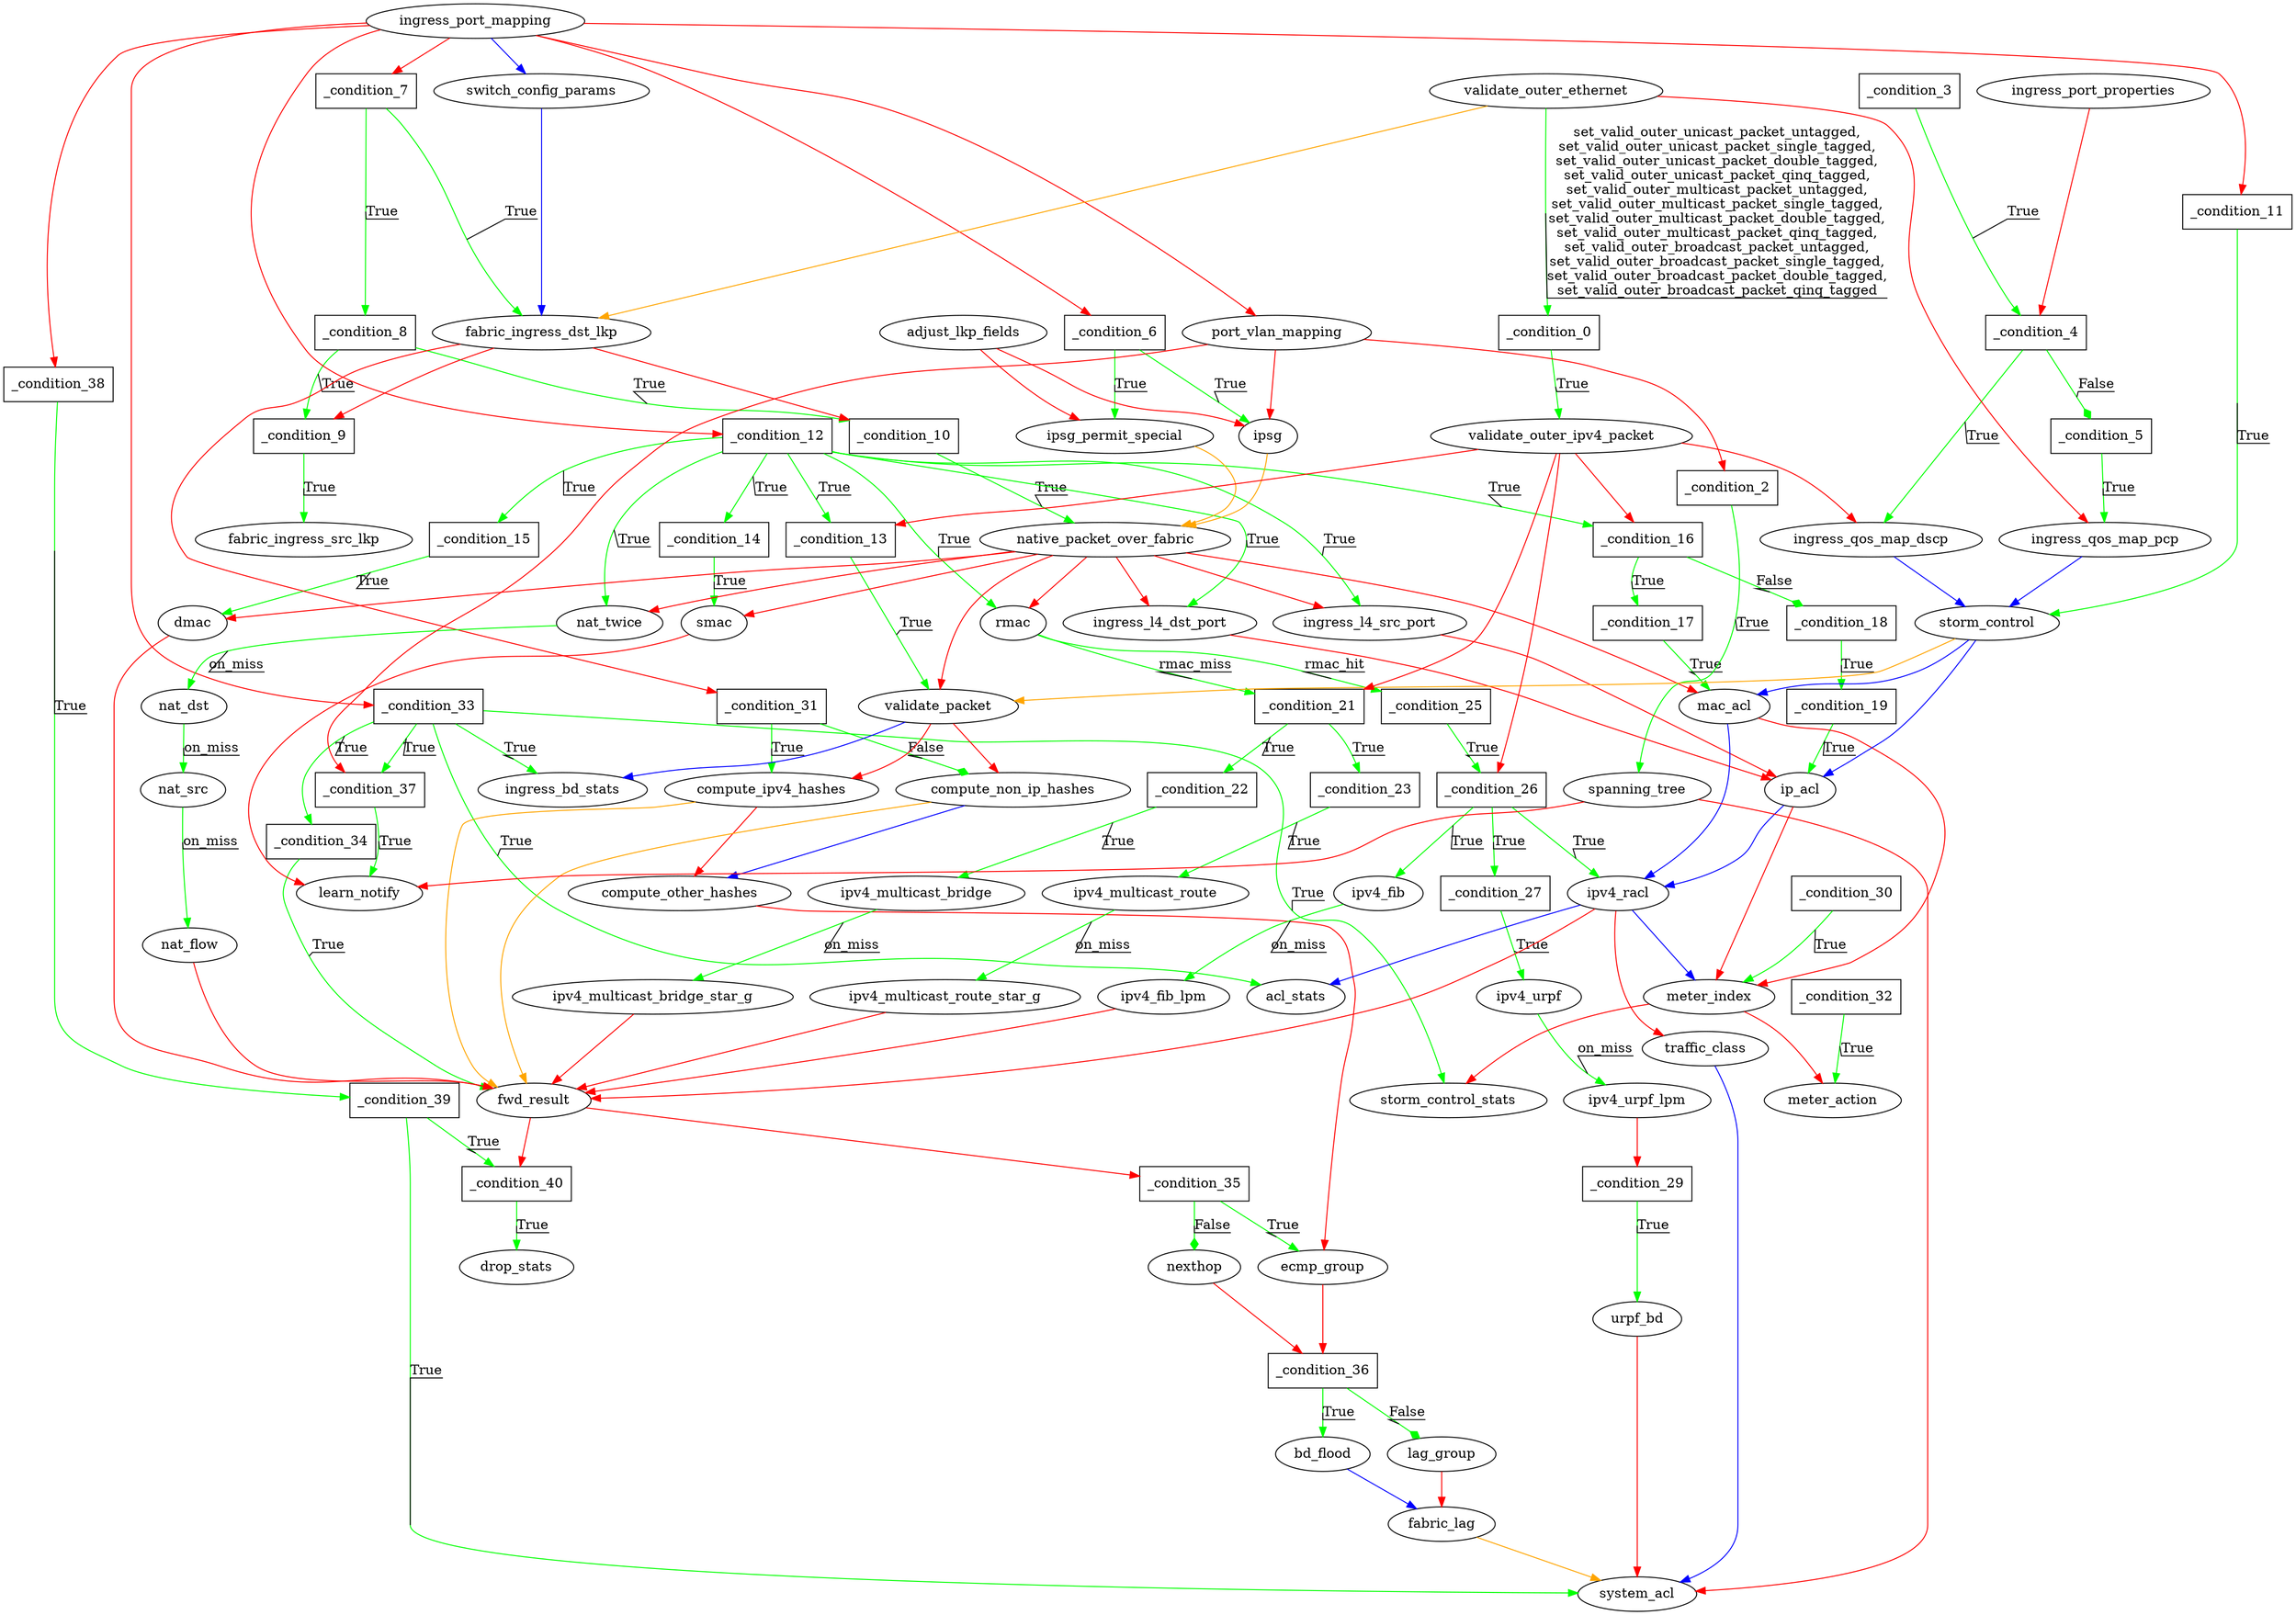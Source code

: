 digraph ingress {
_condition_0 [ shape=box label="_condition_0"];
_condition_10 [ shape=box label="_condition_10"];
_condition_11 [ shape=box label="_condition_11"];
_condition_12 [ shape=box label="_condition_12"];
_condition_13 [ shape=box label="_condition_13"];
_condition_14 [ shape=box label="_condition_14"];
_condition_15 [ shape=box label="_condition_15"];
_condition_16 [ shape=box label="_condition_16"];
_condition_17 [ shape=box label="_condition_17"];
_condition_18 [ shape=box label="_condition_18"];
_condition_19 [ shape=box label="_condition_19"];
_condition_2 [ shape=box label="_condition_2"];
_condition_21 [ shape=box label="_condition_21"];
_condition_22 [ shape=box label="_condition_22"];
_condition_23 [ shape=box label="_condition_23"];
_condition_25 [ shape=box label="_condition_25"];
_condition_26 [ shape=box label="_condition_26"];
_condition_27 [ shape=box label="_condition_27"];
_condition_29 [ shape=box label="_condition_29"];
_condition_3 [ shape=box label="_condition_3"];
_condition_30 [ shape=box label="_condition_30"];
_condition_31 [ shape=box label="_condition_31"];
_condition_32 [ shape=box label="_condition_32"];
_condition_33 [ shape=box label="_condition_33"];
_condition_34 [ shape=box label="_condition_34"];
_condition_35 [ shape=box label="_condition_35"];
_condition_36 [ shape=box label="_condition_36"];
_condition_37 [ shape=box label="_condition_37"];
_condition_38 [ shape=box label="_condition_38"];
_condition_39 [ shape=box label="_condition_39"];
_condition_4 [ shape=box label="_condition_4"];
_condition_40 [ shape=box label="_condition_40"];
_condition_5 [ shape=box label="_condition_5"];
_condition_6 [ shape=box label="_condition_6"];
_condition_7 [ shape=box label="_condition_7"];
_condition_8 [ shape=box label="_condition_8"];
_condition_9 [ shape=box label="_condition_9"];
acl_stats [ label="acl_stats"];
adjust_lkp_fields [ label="adjust_lkp_fields"];
bd_flood [ label="bd_flood"];
compute_ipv4_hashes [ label="compute_ipv4_hashes"];
compute_non_ip_hashes [ label="compute_non_ip_hashes"];
compute_other_hashes [ label="compute_other_hashes"];
dmac [ label="dmac"];
drop_stats [ label="drop_stats"];
ecmp_group [ label="ecmp_group"];
fabric_ingress_dst_lkp [ label="fabric_ingress_dst_lkp"];
fabric_ingress_src_lkp [ label="fabric_ingress_src_lkp"];
fabric_lag [ label="fabric_lag"];
fwd_result [ label="fwd_result"];
ingress_bd_stats [ label="ingress_bd_stats"];
ingress_l4_dst_port [ label="ingress_l4_dst_port"];
ingress_l4_src_port [ label="ingress_l4_src_port"];
ingress_port_mapping [ label="ingress_port_mapping"];
ingress_port_properties [ label="ingress_port_properties"];
ingress_qos_map_dscp [ label="ingress_qos_map_dscp"];
ingress_qos_map_pcp [ label="ingress_qos_map_pcp"];
ip_acl [ label="ip_acl"];
ipsg [ label="ipsg"];
ipsg_permit_special [ label="ipsg_permit_special"];
ipv4_fib [ label="ipv4_fib"];
ipv4_fib_lpm [ label="ipv4_fib_lpm"];
ipv4_multicast_bridge [ label="ipv4_multicast_bridge"];
ipv4_multicast_bridge_star_g [ label="ipv4_multicast_bridge_star_g"];
ipv4_multicast_route [ label="ipv4_multicast_route"];
ipv4_multicast_route_star_g [ label="ipv4_multicast_route_star_g"];
ipv4_racl [ label="ipv4_racl"];
ipv4_urpf [ label="ipv4_urpf"];
ipv4_urpf_lpm [ label="ipv4_urpf_lpm"];
lag_group [ label="lag_group"];
learn_notify [ label="learn_notify"];
mac_acl [ label="mac_acl"];
meter_action [ label="meter_action"];
meter_index [ label="meter_index"];
nat_dst [ label="nat_dst"];
nat_flow [ label="nat_flow"];
nat_src [ label="nat_src"];
nat_twice [ label="nat_twice"];
native_packet_over_fabric [ label="native_packet_over_fabric"];
nexthop [ label="nexthop"];
port_vlan_mapping [ label="port_vlan_mapping"];
rmac [ label="rmac"];
smac [ label="smac"];
spanning_tree [ label="spanning_tree"];
storm_control [ label="storm_control"];
storm_control_stats [ label="storm_control_stats"];
switch_config_params [ label="switch_config_params"];
system_acl [ label="system_acl"];
traffic_class [ label="traffic_class"];
urpf_bd [ label="urpf_bd"];
validate_outer_ethernet [ label="validate_outer_ethernet"];
validate_outer_ipv4_packet [ label="validate_outer_ipv4_packet"];
validate_packet [ label="validate_packet"];
_condition_0 -> validate_outer_ipv4_packet [color=green label="True" decorate=true ];
_condition_10 -> native_packet_over_fabric [color=green label="True" decorate=true ];
_condition_11 -> storm_control [color=green label="True" decorate=true ];
_condition_12 -> _condition_13 [color=green label="True" decorate=true ];
_condition_12 -> _condition_14 [color=green label="True" decorate=true ];
_condition_12 -> _condition_15 [color=green label="True" decorate=true ];
_condition_12 -> _condition_16 [color=green label="True" decorate=true ];
_condition_12 -> ingress_l4_dst_port [color=green label="True" decorate=true ];
_condition_12 -> ingress_l4_src_port [color=green label="True" decorate=true ];
_condition_12 -> nat_twice [color=green label="True" decorate=true ];
_condition_12 -> rmac [color=green label="True" decorate=true ];
_condition_13 -> validate_packet [color=green label="True" decorate=true ];
_condition_14 -> smac [color=green label="True" decorate=true ];
_condition_15 -> dmac [color=green label="True" decorate=true ];
_condition_16 -> _condition_17 [color=green label="True" decorate=true ];
_condition_16 -> _condition_18 [color=green label="False" decorate=true  arrowhead = diamond];
_condition_17 -> mac_acl [color=green label="True" decorate=true ];
_condition_18 -> _condition_19 [color=green label="True" decorate=true ];
_condition_19 -> ip_acl [color=green label="True" decorate=true ];
_condition_2 -> spanning_tree [color=green label="True" decorate=true ];
_condition_21 -> _condition_22 [color=green label="True" decorate=true ];
_condition_21 -> _condition_23 [color=green label="True" decorate=true ];
_condition_22 -> ipv4_multicast_bridge [color=green label="True" decorate=true ];
_condition_23 -> ipv4_multicast_route [color=green label="True" decorate=true ];
_condition_25 -> _condition_26 [color=green label="True" decorate=true ];
_condition_26 -> _condition_27 [color=green label="True" decorate=true ];
_condition_26 -> ipv4_fib [color=green label="True" decorate=true ];
_condition_26 -> ipv4_racl [color=green label="True" decorate=true ];
_condition_27 -> ipv4_urpf [color=green label="True" decorate=true ];
_condition_29 -> urpf_bd [color=green label="True" decorate=true ];
_condition_3 -> _condition_4 [color=green label="True" decorate=true ];
_condition_30 -> meter_index [color=green label="True" decorate=true ];
_condition_31 -> compute_ipv4_hashes [color=green label="True" decorate=true ];
_condition_31 -> compute_non_ip_hashes [color=green label="False" decorate=true  arrowhead = diamond];
_condition_32 -> meter_action [color=green label="True" decorate=true ];
_condition_33 -> _condition_34 [color=green label="True" decorate=true ];
_condition_33 -> _condition_37 [color=green label="True" decorate=true ];
_condition_33 -> acl_stats [color=green label="True" decorate=true ];
_condition_33 -> ingress_bd_stats [color=green label="True" decorate=true ];
_condition_33 -> storm_control_stats [color=green label="True" decorate=true ];
_condition_34 -> fwd_result [color=green label="True" decorate=true ];
_condition_35 -> ecmp_group [color=green label="True" decorate=true ];
_condition_35 -> nexthop [color=green label="False" decorate=true  arrowhead = diamond];
_condition_36 -> bd_flood [color=green label="True" decorate=true ];
_condition_36 -> lag_group [color=green label="False" decorate=true  arrowhead = diamond];
_condition_37 -> learn_notify [color=green label="True" decorate=true ];
_condition_38 -> _condition_39 [color=green label="True" decorate=true ];
_condition_39 -> _condition_40 [color=green label="True" decorate=true ];
_condition_39 -> system_acl [color=green label="True" decorate=true ];
_condition_4 -> _condition_5 [color=green label="False" decorate=true  arrowhead = diamond];
_condition_4 -> ingress_qos_map_dscp [color=green label="True" decorate=true ];
_condition_40 -> drop_stats [color=green label="True" decorate=true ];
_condition_5 -> ingress_qos_map_pcp [color=green label="True" decorate=true ];
_condition_6 -> ipsg [color=green label="True" decorate=true ];
_condition_6 -> ipsg_permit_special [color=green label="True" decorate=true ];
_condition_7 -> _condition_8 [color=green label="True" decorate=true ];
_condition_7 -> fabric_ingress_dst_lkp [color=green label="True" decorate=true ];
_condition_8 -> _condition_10 [color=green label="True" decorate=true ];
_condition_8 -> _condition_9 [color=green label="True" decorate=true ];
_condition_9 -> fabric_ingress_src_lkp [color=green label="True" decorate=true ];
adjust_lkp_fields -> ipsg [color=red ];
adjust_lkp_fields -> ipsg_permit_special [color=red ];
bd_flood -> fabric_lag [color=blue ];
compute_ipv4_hashes -> compute_other_hashes [color=red ];
compute_ipv4_hashes -> fwd_result [color=orange ];
compute_non_ip_hashes -> compute_other_hashes [color=blue ];
compute_non_ip_hashes -> fwd_result [color=orange ];
compute_other_hashes -> ecmp_group [color=red ];
dmac -> fwd_result [color=red ];
ecmp_group -> _condition_36 [color=red ];
fabric_ingress_dst_lkp -> _condition_10 [color=red ];
fabric_ingress_dst_lkp -> _condition_31 [color=red ];
fabric_ingress_dst_lkp -> _condition_9 [color=red ];
fabric_lag -> system_acl [color=orange ];
fwd_result -> _condition_35 [color=red ];
fwd_result -> _condition_40 [color=red ];
ingress_l4_dst_port -> ip_acl [color=red ];
ingress_l4_src_port -> ip_acl [color=red ];
ingress_port_mapping -> _condition_11 [color=red ];
ingress_port_mapping -> _condition_12 [color=red ];
ingress_port_mapping -> _condition_33 [color=red ];
ingress_port_mapping -> _condition_38 [color=red ];
ingress_port_mapping -> _condition_6 [color=red ];
ingress_port_mapping -> _condition_7 [color=red ];
ingress_port_mapping -> port_vlan_mapping [color=red ];
ingress_port_mapping -> switch_config_params [color=blue ];
ingress_port_properties -> _condition_4 [color=red ];
ingress_qos_map_dscp -> storm_control [color=blue ];
ingress_qos_map_pcp -> storm_control [color=blue ];
ip_acl -> ipv4_racl [color=blue ];
ip_acl -> meter_index [color=red ];
ipsg -> native_packet_over_fabric [color=orange ];
ipsg_permit_special -> native_packet_over_fabric [color=orange ];
ipv4_fib -> ipv4_fib_lpm [color=green label="on_miss" decorate=true ];
ipv4_fib_lpm -> fwd_result [color=red ];
ipv4_multicast_bridge -> ipv4_multicast_bridge_star_g [color=green label="on_miss" decorate=true ];
ipv4_multicast_bridge_star_g -> fwd_result [color=red ];
ipv4_multicast_route -> ipv4_multicast_route_star_g [color=green label="on_miss" decorate=true ];
ipv4_multicast_route_star_g -> fwd_result [color=red ];
ipv4_racl -> acl_stats [color=blue ];
ipv4_racl -> fwd_result [color=red ];
ipv4_racl -> meter_index [color=blue ];
ipv4_racl -> traffic_class [color=red ];
ipv4_urpf -> ipv4_urpf_lpm [color=green label="on_miss" decorate=true ];
ipv4_urpf_lpm -> _condition_29 [color=red ];
lag_group -> fabric_lag [color=red ];
mac_acl -> ipv4_racl [color=blue ];
mac_acl -> meter_index [color=red ];
meter_index -> meter_action [color=red ];
meter_index -> storm_control_stats [color=red ];
nat_dst -> nat_src [color=green label="on_miss" decorate=true ];
nat_flow -> fwd_result [color=red ];
nat_src -> nat_flow [color=green label="on_miss" decorate=true ];
nat_twice -> nat_dst [color=green label="on_miss" decorate=true ];
native_packet_over_fabric -> dmac [color=red ];
native_packet_over_fabric -> ingress_l4_dst_port [color=red ];
native_packet_over_fabric -> ingress_l4_src_port [color=red ];
native_packet_over_fabric -> mac_acl [color=red ];
native_packet_over_fabric -> nat_twice [color=red ];
native_packet_over_fabric -> rmac [color=red ];
native_packet_over_fabric -> smac [color=red ];
native_packet_over_fabric -> validate_packet [color=red ];
nexthop -> _condition_36 [color=red ];
port_vlan_mapping -> _condition_2 [color=red ];
port_vlan_mapping -> _condition_37 [color=red ];
port_vlan_mapping -> ipsg [color=red ];
rmac -> _condition_21 [color=green label="rmac_miss" decorate=true ];
rmac -> _condition_25 [color=green label="rmac_hit" decorate=true ];
smac -> learn_notify [color=red ];
spanning_tree -> learn_notify [color=red ];
spanning_tree -> system_acl [color=red ];
storm_control -> ip_acl [color=blue ];
storm_control -> mac_acl [color=blue ];
storm_control -> validate_packet [color=orange ];
switch_config_params -> fabric_ingress_dst_lkp [color=blue ];
traffic_class -> system_acl [color=blue ];
urpf_bd -> system_acl [color=red ];
validate_outer_ethernet -> _condition_0 [color=green label="set_valid_outer_unicast_packet_untagged,
set_valid_outer_unicast_packet_single_tagged,
set_valid_outer_unicast_packet_double_tagged,
set_valid_outer_unicast_packet_qinq_tagged,
set_valid_outer_multicast_packet_untagged,
set_valid_outer_multicast_packet_single_tagged,
set_valid_outer_multicast_packet_double_tagged,
set_valid_outer_multicast_packet_qinq_tagged,
set_valid_outer_broadcast_packet_untagged,
set_valid_outer_broadcast_packet_single_tagged,
set_valid_outer_broadcast_packet_double_tagged,
set_valid_outer_broadcast_packet_qinq_tagged" decorate=true ];
validate_outer_ethernet -> fabric_ingress_dst_lkp [color=orange ];
validate_outer_ethernet -> ingress_qos_map_pcp [color=red ];
validate_outer_ipv4_packet -> _condition_13 [color=red ];
validate_outer_ipv4_packet -> _condition_16 [color=red ];
validate_outer_ipv4_packet -> _condition_21 [color=red ];
validate_outer_ipv4_packet -> _condition_26 [color=red ];
validate_outer_ipv4_packet -> ingress_qos_map_dscp [color=red ];
validate_packet -> compute_ipv4_hashes [color=red ];
validate_packet -> compute_non_ip_hashes [color=red ];
validate_packet -> ingress_bd_stats [color=blue ];
}
